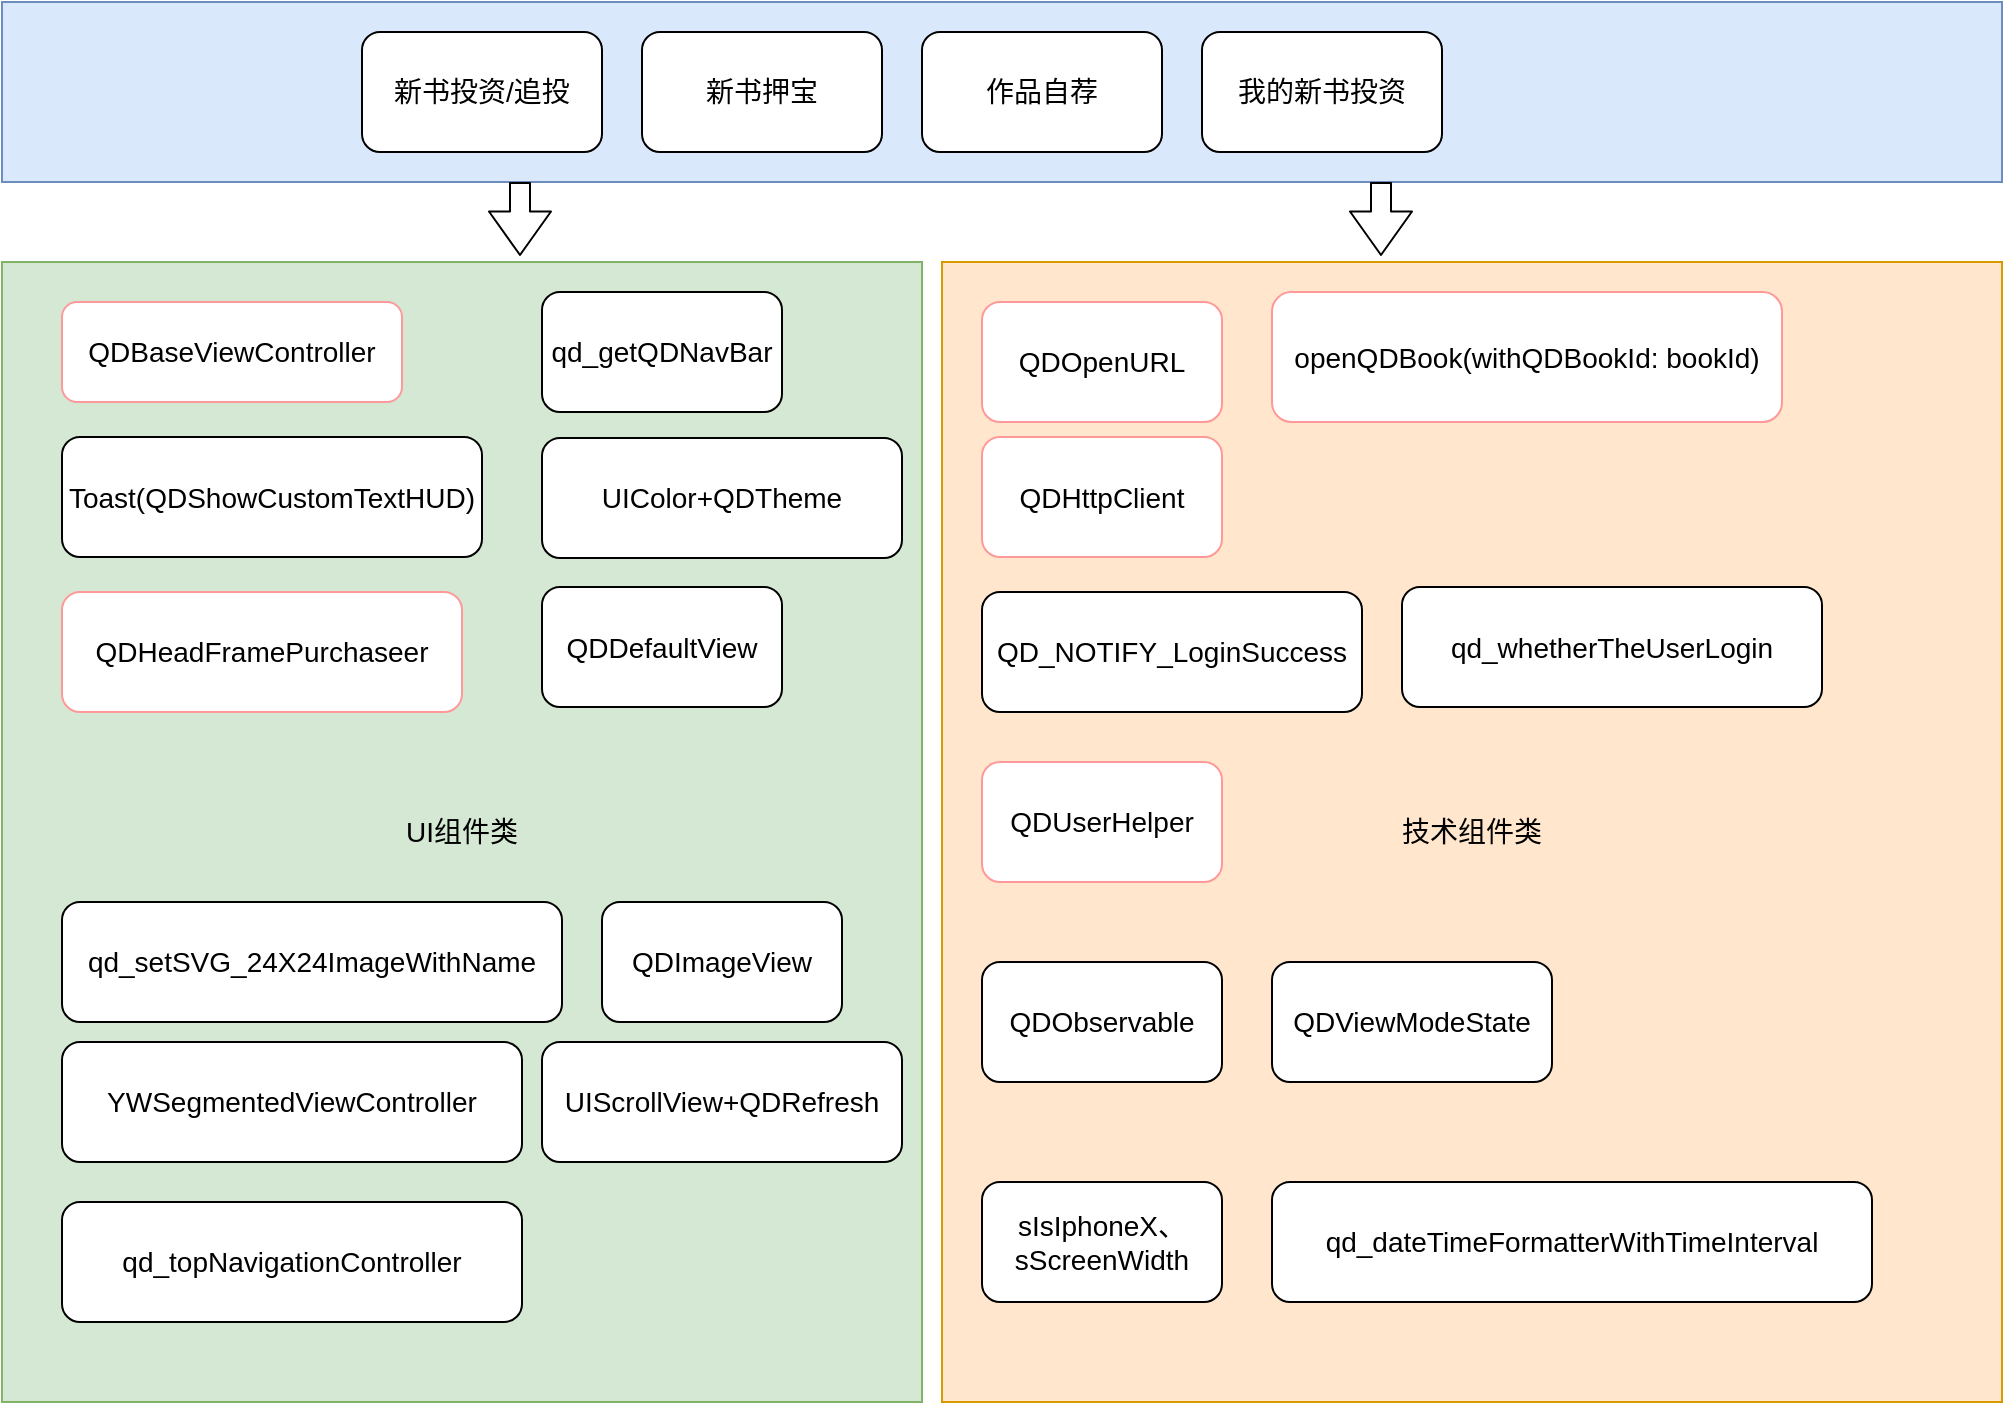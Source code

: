 <mxfile version="11.0.8" type="github"><diagram id="G_PrDNVv925NAtSPJW-O" name="Page-1"><mxGraphModel dx="1139" dy="694" grid="1" gridSize="10" guides="1" tooltips="1" connect="1" arrows="1" fold="1" page="1" pageScale="1" pageWidth="827" pageHeight="1169" math="0" shadow="0"><root><mxCell id="0"/><mxCell id="1" parent="0"/><mxCell id="ksJKzsCrqUdJQHkxr5-i-1" value="" style="rounded=0;whiteSpace=wrap;html=1;fontSize=14;fillColor=#dae8fc;strokeColor=#6c8ebf;" vertex="1" parent="1"><mxGeometry x="20" y="170" width="1000" height="90" as="geometry"/></mxCell><mxCell id="ksJKzsCrqUdJQHkxr5-i-2" value="新书投资/追投" style="rounded=1;whiteSpace=wrap;html=1;fontSize=14;" vertex="1" parent="1"><mxGeometry x="200" y="185" width="120" height="60" as="geometry"/></mxCell><mxCell id="ksJKzsCrqUdJQHkxr5-i-3" value="新书押宝" style="rounded=1;whiteSpace=wrap;html=1;fontSize=14;" vertex="1" parent="1"><mxGeometry x="340" y="185" width="120" height="60" as="geometry"/></mxCell><mxCell id="ksJKzsCrqUdJQHkxr5-i-4" value="作品自荐" style="rounded=1;whiteSpace=wrap;html=1;fontSize=14;" vertex="1" parent="1"><mxGeometry x="480" y="185" width="120" height="60" as="geometry"/></mxCell><mxCell id="ksJKzsCrqUdJQHkxr5-i-5" value="我的新书投资" style="rounded=1;whiteSpace=wrap;html=1;fontSize=14;" vertex="1" parent="1"><mxGeometry x="620" y="185" width="120" height="60" as="geometry"/></mxCell><mxCell id="ksJKzsCrqUdJQHkxr5-i-6" value="UI组件类" style="rounded=0;whiteSpace=wrap;html=1;fontSize=14;fillColor=#d5e8d4;strokeColor=#82b366;" vertex="1" parent="1"><mxGeometry x="20" y="300" width="460" height="570" as="geometry"/></mxCell><mxCell id="ksJKzsCrqUdJQHkxr5-i-7" value="QDBaseViewController" style="rounded=1;whiteSpace=wrap;html=1;fontSize=14;strokeColor=#FF9999;" vertex="1" parent="1"><mxGeometry x="50" y="320" width="170" height="50" as="geometry"/></mxCell><mxCell id="ksJKzsCrqUdJQHkxr5-i-9" value="QDObservable" style="rounded=1;whiteSpace=wrap;html=1;fontSize=14;" vertex="1" parent="1"><mxGeometry x="860" y="385" width="120" height="60" as="geometry"/></mxCell><mxCell id="ksJKzsCrqUdJQHkxr5-i-10" value="技术组件类" style="rounded=0;whiteSpace=wrap;html=1;fontSize=14;fillColor=#ffe6cc;strokeColor=#d79b00;" vertex="1" parent="1"><mxGeometry x="490" y="300" width="530" height="570" as="geometry"/></mxCell><mxCell id="ksJKzsCrqUdJQHkxr5-i-11" value="QD_NOTIFY_LoginSuccess" style="rounded=1;whiteSpace=wrap;html=1;fontSize=14;" vertex="1" parent="1"><mxGeometry x="510" y="465" width="190" height="60" as="geometry"/></mxCell><mxCell id="ksJKzsCrqUdJQHkxr5-i-12" value="QDViewModeState" style="rounded=1;whiteSpace=wrap;html=1;fontSize=14;" vertex="1" parent="1"><mxGeometry x="655" y="650" width="140" height="60" as="geometry"/></mxCell><mxCell id="ksJKzsCrqUdJQHkxr5-i-13" value="QDOpenURL" style="rounded=1;whiteSpace=wrap;html=1;fontSize=14;strokeColor=#FF9999;" vertex="1" parent="1"><mxGeometry x="510" y="320" width="120" height="60" as="geometry"/></mxCell><mxCell id="ksJKzsCrqUdJQHkxr5-i-14" value="QDHttpClient" style="rounded=1;whiteSpace=wrap;html=1;fontSize=14;strokeColor=#FF9999;" vertex="1" parent="1"><mxGeometry x="510" y="387.5" width="120" height="60" as="geometry"/></mxCell><mxCell id="ksJKzsCrqUdJQHkxr5-i-15" value="&lt;div&gt;&lt;span&gt;openQDBook(withQDBookId: bookId)&lt;/span&gt;&lt;br&gt;&lt;/div&gt;" style="rounded=1;whiteSpace=wrap;html=1;fontSize=14;strokeColor=#FF9999;" vertex="1" parent="1"><mxGeometry x="655" y="315" width="255" height="65" as="geometry"/></mxCell><mxCell id="ksJKzsCrqUdJQHkxr5-i-16" value="qd_whetherTheUserLogin" style="rounded=1;whiteSpace=wrap;html=1;fontSize=14;" vertex="1" parent="1"><mxGeometry x="720" y="462.5" width="210" height="60" as="geometry"/></mxCell><mxCell id="ksJKzsCrqUdJQHkxr5-i-17" value="QDUserHelper" style="rounded=1;whiteSpace=wrap;html=1;fontSize=14;strokeColor=#FF9999;" vertex="1" parent="1"><mxGeometry x="510" y="550" width="120" height="60" as="geometry"/></mxCell><mxCell id="ksJKzsCrqUdJQHkxr5-i-22" value="Toast(QDShowCustomTextHUD)" style="rounded=1;whiteSpace=wrap;html=1;fontSize=14;" vertex="1" parent="1"><mxGeometry x="50" y="387.5" width="210" height="60" as="geometry"/></mxCell><mxCell id="ksJKzsCrqUdJQHkxr5-i-23" value="QDHeadFramePurchaseer" style="rounded=1;whiteSpace=wrap;html=1;fontSize=14;strokeColor=#FF9999;" vertex="1" parent="1"><mxGeometry x="50" y="465" width="200" height="60" as="geometry"/></mxCell><mxCell id="ksJKzsCrqUdJQHkxr5-i-25" value="qd_setSVG_24X24ImageWithName" style="rounded=1;whiteSpace=wrap;html=1;fontSize=14;" vertex="1" parent="1"><mxGeometry x="50" y="620" width="250" height="60" as="geometry"/></mxCell><mxCell id="ksJKzsCrqUdJQHkxr5-i-26" value="UIColor+QDTheme" style="rounded=1;whiteSpace=wrap;html=1;fontSize=14;" vertex="1" parent="1"><mxGeometry x="290" y="388" width="180" height="60" as="geometry"/></mxCell><mxCell id="ksJKzsCrqUdJQHkxr5-i-27" value="UIScrollView+QDRefresh" style="rounded=1;whiteSpace=wrap;html=1;fontSize=14;" vertex="1" parent="1"><mxGeometry x="290" y="690" width="180" height="60" as="geometry"/></mxCell><mxCell id="ksJKzsCrqUdJQHkxr5-i-28" value="QDDefaultView" style="rounded=1;whiteSpace=wrap;html=1;fontSize=14;" vertex="1" parent="1"><mxGeometry x="290" y="462.5" width="120" height="60" as="geometry"/></mxCell><mxCell id="ksJKzsCrqUdJQHkxr5-i-29" value="YWSegmentedViewController" style="rounded=1;whiteSpace=wrap;html=1;fontSize=14;" vertex="1" parent="1"><mxGeometry x="50" y="690" width="230" height="60" as="geometry"/></mxCell><mxCell id="ksJKzsCrqUdJQHkxr5-i-30" value="qd_getQDNavBar" style="rounded=1;whiteSpace=wrap;html=1;fontSize=14;" vertex="1" parent="1"><mxGeometry x="290" y="315" width="120" height="60" as="geometry"/></mxCell><mxCell id="ksJKzsCrqUdJQHkxr5-i-31" value="sIsIphoneX、sScreenWidth" style="rounded=1;whiteSpace=wrap;html=1;fontSize=14;" vertex="1" parent="1"><mxGeometry x="510" y="760" width="120" height="60" as="geometry"/></mxCell><mxCell id="ksJKzsCrqUdJQHkxr5-i-32" value="qd_topNavigationController" style="rounded=1;whiteSpace=wrap;html=1;fontSize=14;" vertex="1" parent="1"><mxGeometry x="50" y="770" width="230" height="60" as="geometry"/></mxCell><mxCell id="ksJKzsCrqUdJQHkxr5-i-33" value="qd_dateTimeFormatterWithTimeInterval" style="rounded=1;whiteSpace=wrap;html=1;fontSize=14;" vertex="1" parent="1"><mxGeometry x="655" y="760" width="300" height="60" as="geometry"/></mxCell><mxCell id="ksJKzsCrqUdJQHkxr5-i-34" value="QDImageView" style="rounded=1;whiteSpace=wrap;html=1;fontSize=14;" vertex="1" parent="1"><mxGeometry x="320" y="620" width="120" height="60" as="geometry"/></mxCell><mxCell id="ksJKzsCrqUdJQHkxr5-i-35" value="QDObservable" style="rounded=1;whiteSpace=wrap;html=1;fontSize=14;" vertex="1" parent="1"><mxGeometry x="510" y="650" width="120" height="60" as="geometry"/></mxCell><mxCell id="ksJKzsCrqUdJQHkxr5-i-37" value="" style="shape=flexArrow;endArrow=classic;html=1;fontSize=14;width=10;endSize=6.92;" edge="1" parent="1"><mxGeometry width="50" height="50" relative="1" as="geometry"><mxPoint x="279" y="260" as="sourcePoint"/><mxPoint x="279" y="297" as="targetPoint"/></mxGeometry></mxCell><mxCell id="ksJKzsCrqUdJQHkxr5-i-38" value="" style="shape=flexArrow;endArrow=classic;html=1;fontSize=14;width=10;endSize=6.92;" edge="1" parent="1"><mxGeometry width="50" height="50" relative="1" as="geometry"><mxPoint x="709.5" y="260" as="sourcePoint"/><mxPoint x="709.5" y="297" as="targetPoint"/></mxGeometry></mxCell></root></mxGraphModel></diagram></mxfile>